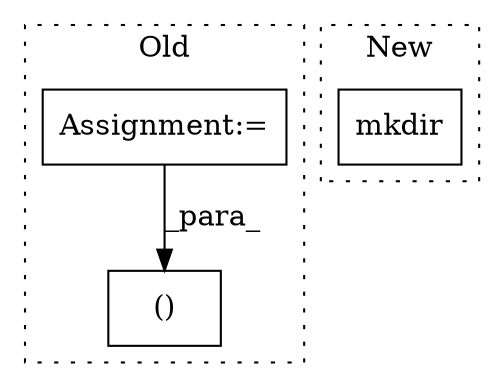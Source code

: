 digraph G {
subgraph cluster0 {
1 [label="()" a="106" s="957" l="25" shape="box"];
3 [label="Assignment:=" a="7" s="816" l="1" shape="box"];
label = "Old";
style="dotted";
}
subgraph cluster1 {
2 [label="mkdir" a="32" s="548,563" l="6,1" shape="box"];
label = "New";
style="dotted";
}
3 -> 1 [label="_para_"];
}